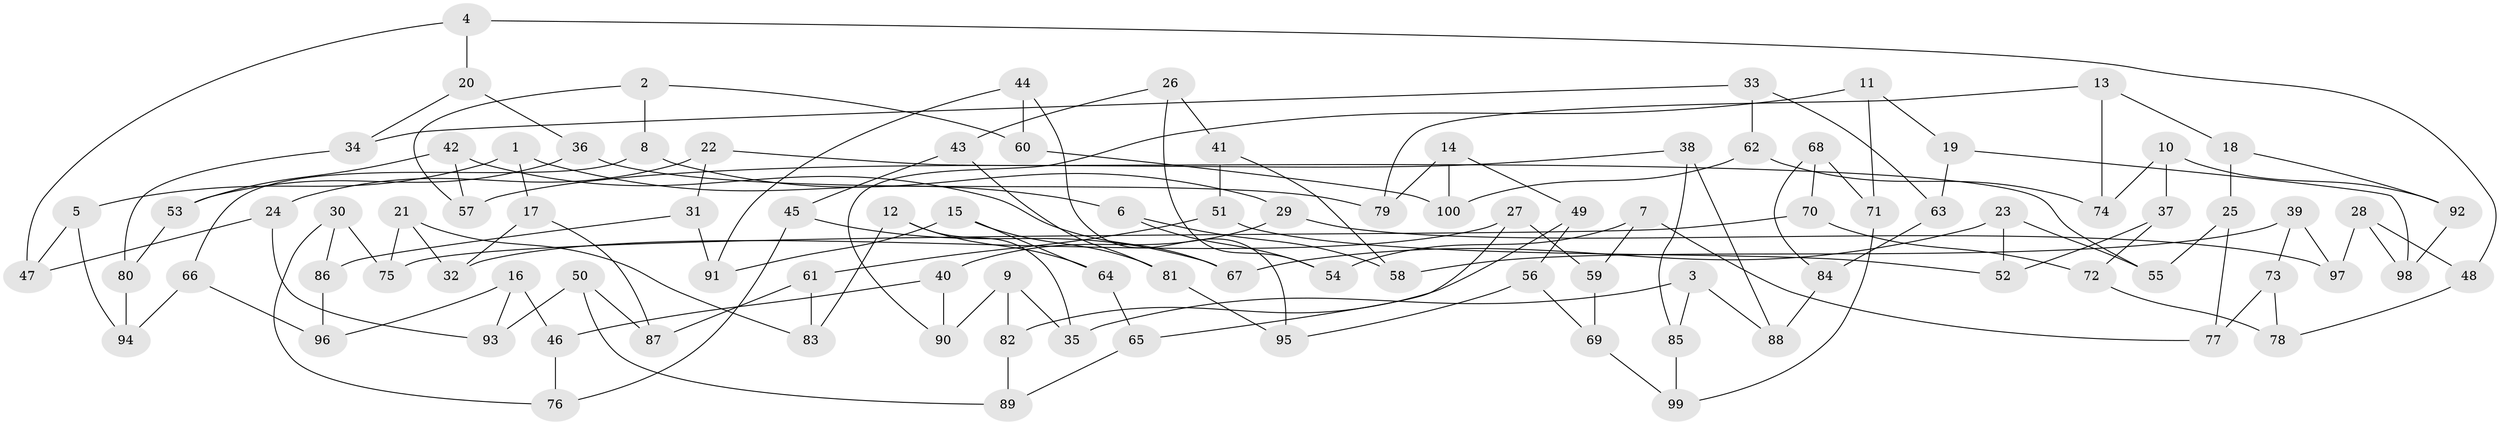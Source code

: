 // Generated by graph-tools (version 1.1) at 2025/39/02/21/25 10:39:00]
// undirected, 100 vertices, 150 edges
graph export_dot {
graph [start="1"]
  node [color=gray90,style=filled];
  1;
  2;
  3;
  4;
  5;
  6;
  7;
  8;
  9;
  10;
  11;
  12;
  13;
  14;
  15;
  16;
  17;
  18;
  19;
  20;
  21;
  22;
  23;
  24;
  25;
  26;
  27;
  28;
  29;
  30;
  31;
  32;
  33;
  34;
  35;
  36;
  37;
  38;
  39;
  40;
  41;
  42;
  43;
  44;
  45;
  46;
  47;
  48;
  49;
  50;
  51;
  52;
  53;
  54;
  55;
  56;
  57;
  58;
  59;
  60;
  61;
  62;
  63;
  64;
  65;
  66;
  67;
  68;
  69;
  70;
  71;
  72;
  73;
  74;
  75;
  76;
  77;
  78;
  79;
  80;
  81;
  82;
  83;
  84;
  85;
  86;
  87;
  88;
  89;
  90;
  91;
  92;
  93;
  94;
  95;
  96;
  97;
  98;
  99;
  100;
  1 -- 5;
  1 -- 17;
  1 -- 6;
  2 -- 57;
  2 -- 8;
  2 -- 60;
  3 -- 35;
  3 -- 85;
  3 -- 88;
  4 -- 47;
  4 -- 20;
  4 -- 48;
  5 -- 47;
  5 -- 94;
  6 -- 54;
  6 -- 58;
  7 -- 54;
  7 -- 59;
  7 -- 77;
  8 -- 66;
  8 -- 29;
  9 -- 90;
  9 -- 82;
  9 -- 35;
  10 -- 92;
  10 -- 74;
  10 -- 37;
  11 -- 19;
  11 -- 71;
  11 -- 90;
  12 -- 64;
  12 -- 83;
  12 -- 35;
  13 -- 79;
  13 -- 18;
  13 -- 74;
  14 -- 79;
  14 -- 49;
  14 -- 100;
  15 -- 64;
  15 -- 91;
  15 -- 81;
  16 -- 93;
  16 -- 96;
  16 -- 46;
  17 -- 87;
  17 -- 32;
  18 -- 25;
  18 -- 92;
  19 -- 63;
  19 -- 98;
  20 -- 36;
  20 -- 34;
  21 -- 32;
  21 -- 75;
  21 -- 83;
  22 -- 31;
  22 -- 55;
  22 -- 24;
  23 -- 67;
  23 -- 52;
  23 -- 55;
  24 -- 47;
  24 -- 93;
  25 -- 55;
  25 -- 77;
  26 -- 43;
  26 -- 41;
  26 -- 54;
  27 -- 59;
  27 -- 32;
  27 -- 65;
  28 -- 97;
  28 -- 98;
  28 -- 48;
  29 -- 40;
  29 -- 97;
  30 -- 76;
  30 -- 75;
  30 -- 86;
  31 -- 91;
  31 -- 86;
  33 -- 34;
  33 -- 62;
  33 -- 63;
  34 -- 80;
  36 -- 79;
  36 -- 53;
  37 -- 72;
  37 -- 52;
  38 -- 57;
  38 -- 85;
  38 -- 88;
  39 -- 73;
  39 -- 58;
  39 -- 97;
  40 -- 46;
  40 -- 90;
  41 -- 58;
  41 -- 51;
  42 -- 53;
  42 -- 67;
  42 -- 57;
  43 -- 45;
  43 -- 81;
  44 -- 60;
  44 -- 91;
  44 -- 95;
  45 -- 67;
  45 -- 76;
  46 -- 76;
  48 -- 78;
  49 -- 56;
  49 -- 82;
  50 -- 87;
  50 -- 93;
  50 -- 89;
  51 -- 61;
  51 -- 52;
  53 -- 80;
  56 -- 69;
  56 -- 95;
  59 -- 69;
  60 -- 100;
  61 -- 87;
  61 -- 83;
  62 -- 100;
  62 -- 74;
  63 -- 84;
  64 -- 65;
  65 -- 89;
  66 -- 96;
  66 -- 94;
  68 -- 70;
  68 -- 84;
  68 -- 71;
  69 -- 99;
  70 -- 75;
  70 -- 72;
  71 -- 99;
  72 -- 78;
  73 -- 78;
  73 -- 77;
  80 -- 94;
  81 -- 95;
  82 -- 89;
  84 -- 88;
  85 -- 99;
  86 -- 96;
  92 -- 98;
}
